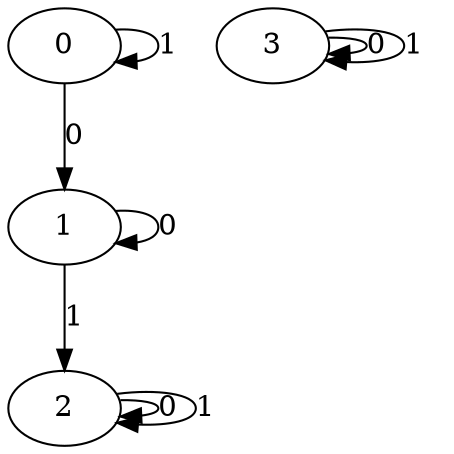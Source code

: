 digraph  {
0;
1;
2;
3;
0 -> 0 [label=1];
0 -> 1 [label=0];
1 -> 1 [label=0];
1 -> 2 [label=1];
2 -> 2 [label=0];
2 -> 2 [label=1];
3 -> 3 [label=0];
3 -> 3 [label=1];
}
